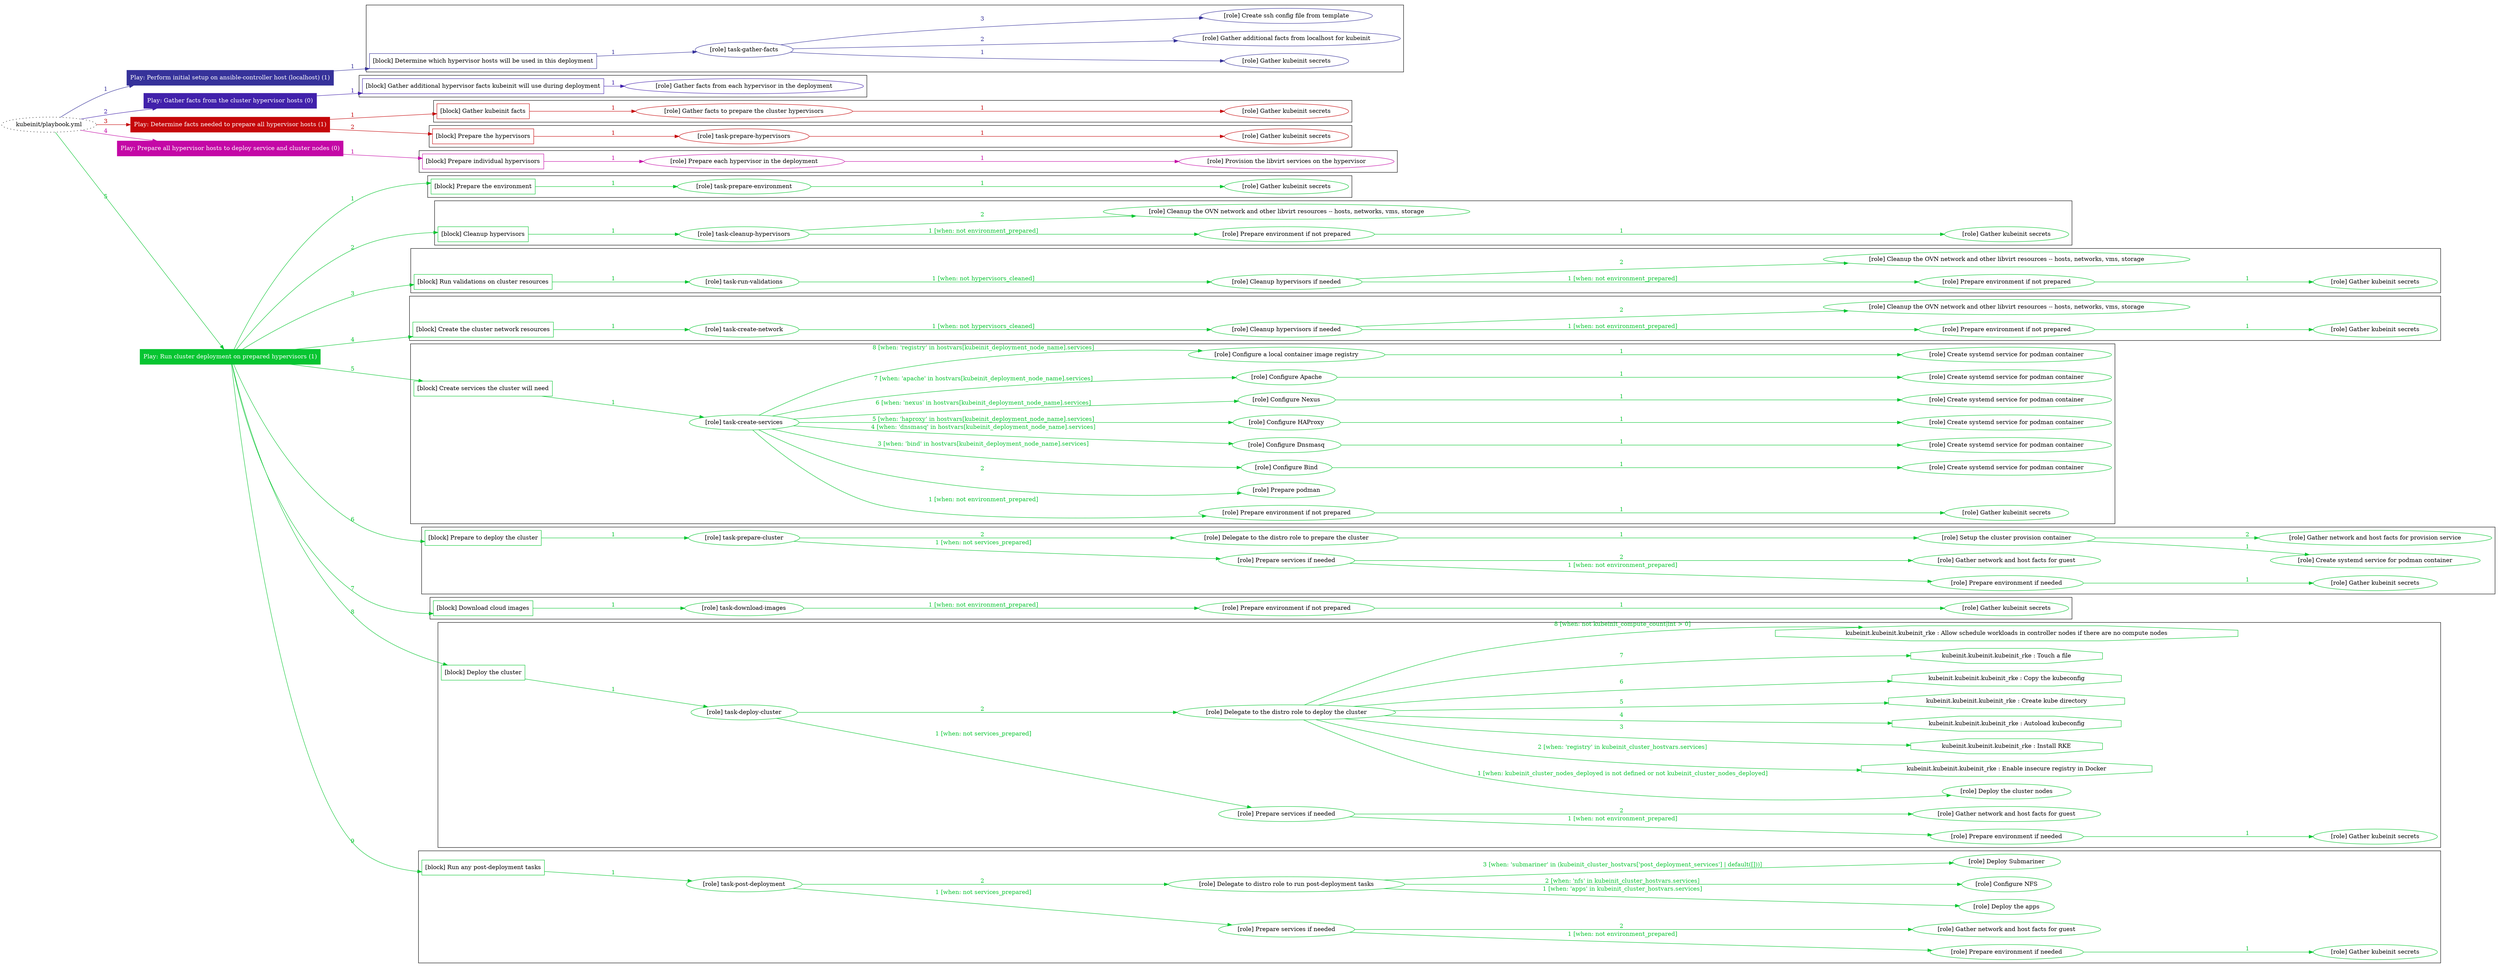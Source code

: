 digraph {
	graph [concentrate=true ordering=in rankdir=LR ratio=fill]
	edge [esep=5 sep=10]
	"kubeinit/playbook.yml" [URL="/home/runner/work/kubeinit/kubeinit/kubeinit/playbook.yml" id=playbook_d7b34efc style=dotted]
	"kubeinit/playbook.yml" -> play_62b95221 [label="1 " color="#36329a" fontcolor="#36329a" id=edge_055a64f5 labeltooltip="1 " tooltip="1 "]
	subgraph "Play: Perform initial setup on ansible-controller host (localhost) (1)" {
		play_62b95221 [label="Play: Perform initial setup on ansible-controller host (localhost) (1)" URL="/home/runner/work/kubeinit/kubeinit/kubeinit/playbook.yml" color="#36329a" fontcolor="#ffffff" id=play_62b95221 shape=box style=filled tooltip=localhost]
		play_62b95221 -> block_c94345d1 [label=1 color="#36329a" fontcolor="#36329a" id=edge_b84bde99 labeltooltip=1 tooltip=1]
		subgraph cluster_block_c94345d1 {
			block_c94345d1 [label="[block] Determine which hypervisor hosts will be used in this deployment" URL="/home/runner/work/kubeinit/kubeinit/kubeinit/playbook.yml" color="#36329a" id=block_c94345d1 labeltooltip="Determine which hypervisor hosts will be used in this deployment" shape=box tooltip="Determine which hypervisor hosts will be used in this deployment"]
			block_c94345d1 -> role_156ed77e [label="1 " color="#36329a" fontcolor="#36329a" id=edge_7e05933b labeltooltip="1 " tooltip="1 "]
			subgraph "task-gather-facts" {
				role_156ed77e [label="[role] task-gather-facts" URL="/home/runner/work/kubeinit/kubeinit/kubeinit/playbook.yml" color="#36329a" id=role_156ed77e tooltip="task-gather-facts"]
				role_156ed77e -> role_2ac537e2 [label="1 " color="#36329a" fontcolor="#36329a" id=edge_406c4bc9 labeltooltip="1 " tooltip="1 "]
				subgraph "Gather kubeinit secrets" {
					role_2ac537e2 [label="[role] Gather kubeinit secrets" URL="/home/runner/.ansible/collections/ansible_collections/kubeinit/kubeinit/roles/kubeinit_prepare/tasks/build_hypervisors_group.yml" color="#36329a" id=role_2ac537e2 tooltip="Gather kubeinit secrets"]
				}
				role_156ed77e -> role_a06b60a1 [label="2 " color="#36329a" fontcolor="#36329a" id=edge_4c4405a7 labeltooltip="2 " tooltip="2 "]
				subgraph "Gather additional facts from localhost for kubeinit" {
					role_a06b60a1 [label="[role] Gather additional facts from localhost for kubeinit" URL="/home/runner/.ansible/collections/ansible_collections/kubeinit/kubeinit/roles/kubeinit_prepare/tasks/build_hypervisors_group.yml" color="#36329a" id=role_a06b60a1 tooltip="Gather additional facts from localhost for kubeinit"]
				}
				role_156ed77e -> role_9958332d [label="3 " color="#36329a" fontcolor="#36329a" id=edge_6066f1bb labeltooltip="3 " tooltip="3 "]
				subgraph "Create ssh config file from template" {
					role_9958332d [label="[role] Create ssh config file from template" URL="/home/runner/.ansible/collections/ansible_collections/kubeinit/kubeinit/roles/kubeinit_prepare/tasks/build_hypervisors_group.yml" color="#36329a" id=role_9958332d tooltip="Create ssh config file from template"]
				}
			}
		}
	}
	"kubeinit/playbook.yml" -> play_1e98ac4d [label="2 " color="#4121ab" fontcolor="#4121ab" id=edge_e9e4dfdb labeltooltip="2 " tooltip="2 "]
	subgraph "Play: Gather facts from the cluster hypervisor hosts (0)" {
		play_1e98ac4d [label="Play: Gather facts from the cluster hypervisor hosts (0)" URL="/home/runner/work/kubeinit/kubeinit/kubeinit/playbook.yml" color="#4121ab" fontcolor="#ffffff" id=play_1e98ac4d shape=box style=filled tooltip="Play: Gather facts from the cluster hypervisor hosts (0)"]
		play_1e98ac4d -> block_d6045c12 [label=1 color="#4121ab" fontcolor="#4121ab" id=edge_39e3367e labeltooltip=1 tooltip=1]
		subgraph cluster_block_d6045c12 {
			block_d6045c12 [label="[block] Gather additional hypervisor facts kubeinit will use during deployment" URL="/home/runner/work/kubeinit/kubeinit/kubeinit/playbook.yml" color="#4121ab" id=block_d6045c12 labeltooltip="Gather additional hypervisor facts kubeinit will use during deployment" shape=box tooltip="Gather additional hypervisor facts kubeinit will use during deployment"]
			block_d6045c12 -> role_f1ad084b [label="1 " color="#4121ab" fontcolor="#4121ab" id=edge_117b5f3f labeltooltip="1 " tooltip="1 "]
			subgraph "Gather facts from each hypervisor in the deployment" {
				role_f1ad084b [label="[role] Gather facts from each hypervisor in the deployment" URL="/home/runner/work/kubeinit/kubeinit/kubeinit/playbook.yml" color="#4121ab" id=role_f1ad084b tooltip="Gather facts from each hypervisor in the deployment"]
			}
		}
	}
	"kubeinit/playbook.yml" -> play_2305583c [label="3 " color="#c5070a" fontcolor="#c5070a" id=edge_25f33ba1 labeltooltip="3 " tooltip="3 "]
	subgraph "Play: Determine facts needed to prepare all hypervisor hosts (1)" {
		play_2305583c [label="Play: Determine facts needed to prepare all hypervisor hosts (1)" URL="/home/runner/work/kubeinit/kubeinit/kubeinit/playbook.yml" color="#c5070a" fontcolor="#ffffff" id=play_2305583c shape=box style=filled tooltip=localhost]
		play_2305583c -> block_cf83b98e [label=1 color="#c5070a" fontcolor="#c5070a" id=edge_63c5a731 labeltooltip=1 tooltip=1]
		subgraph cluster_block_cf83b98e {
			block_cf83b98e [label="[block] Gather kubeinit facts" URL="/home/runner/work/kubeinit/kubeinit/kubeinit/playbook.yml" color="#c5070a" id=block_cf83b98e labeltooltip="Gather kubeinit facts" shape=box tooltip="Gather kubeinit facts"]
			block_cf83b98e -> role_53b5e271 [label="1 " color="#c5070a" fontcolor="#c5070a" id=edge_07112881 labeltooltip="1 " tooltip="1 "]
			subgraph "Gather facts to prepare the cluster hypervisors" {
				role_53b5e271 [label="[role] Gather facts to prepare the cluster hypervisors" URL="/home/runner/work/kubeinit/kubeinit/kubeinit/playbook.yml" color="#c5070a" id=role_53b5e271 tooltip="Gather facts to prepare the cluster hypervisors"]
				role_53b5e271 -> role_ba0c167d [label="1 " color="#c5070a" fontcolor="#c5070a" id=edge_93d05868 labeltooltip="1 " tooltip="1 "]
				subgraph "Gather kubeinit secrets" {
					role_ba0c167d [label="[role] Gather kubeinit secrets" URL="/home/runner/.ansible/collections/ansible_collections/kubeinit/kubeinit/roles/kubeinit_prepare/tasks/gather_kubeinit_facts.yml" color="#c5070a" id=role_ba0c167d tooltip="Gather kubeinit secrets"]
				}
			}
		}
		play_2305583c -> block_19975046 [label=2 color="#c5070a" fontcolor="#c5070a" id=edge_66daa03b labeltooltip=2 tooltip=2]
		subgraph cluster_block_19975046 {
			block_19975046 [label="[block] Prepare the hypervisors" URL="/home/runner/work/kubeinit/kubeinit/kubeinit/playbook.yml" color="#c5070a" id=block_19975046 labeltooltip="Prepare the hypervisors" shape=box tooltip="Prepare the hypervisors"]
			block_19975046 -> role_ba4b08b2 [label="1 " color="#c5070a" fontcolor="#c5070a" id=edge_ee56371f labeltooltip="1 " tooltip="1 "]
			subgraph "task-prepare-hypervisors" {
				role_ba4b08b2 [label="[role] task-prepare-hypervisors" URL="/home/runner/work/kubeinit/kubeinit/kubeinit/playbook.yml" color="#c5070a" id=role_ba4b08b2 tooltip="task-prepare-hypervisors"]
				role_ba4b08b2 -> role_d12d6fb6 [label="1 " color="#c5070a" fontcolor="#c5070a" id=edge_494bf07f labeltooltip="1 " tooltip="1 "]
				subgraph "Gather kubeinit secrets" {
					role_d12d6fb6 [label="[role] Gather kubeinit secrets" URL="/home/runner/.ansible/collections/ansible_collections/kubeinit/kubeinit/roles/kubeinit_prepare/tasks/gather_kubeinit_facts.yml" color="#c5070a" id=role_d12d6fb6 tooltip="Gather kubeinit secrets"]
				}
			}
		}
	}
	"kubeinit/playbook.yml" -> play_85a820a4 [label="4 " color="#c408a6" fontcolor="#c408a6" id=edge_d69db002 labeltooltip="4 " tooltip="4 "]
	subgraph "Play: Prepare all hypervisor hosts to deploy service and cluster nodes (0)" {
		play_85a820a4 [label="Play: Prepare all hypervisor hosts to deploy service and cluster nodes (0)" URL="/home/runner/work/kubeinit/kubeinit/kubeinit/playbook.yml" color="#c408a6" fontcolor="#ffffff" id=play_85a820a4 shape=box style=filled tooltip="Play: Prepare all hypervisor hosts to deploy service and cluster nodes (0)"]
		play_85a820a4 -> block_231c3e1c [label=1 color="#c408a6" fontcolor="#c408a6" id=edge_c31d41d7 labeltooltip=1 tooltip=1]
		subgraph cluster_block_231c3e1c {
			block_231c3e1c [label="[block] Prepare individual hypervisors" URL="/home/runner/work/kubeinit/kubeinit/kubeinit/playbook.yml" color="#c408a6" id=block_231c3e1c labeltooltip="Prepare individual hypervisors" shape=box tooltip="Prepare individual hypervisors"]
			block_231c3e1c -> role_357600d8 [label="1 " color="#c408a6" fontcolor="#c408a6" id=edge_04f31057 labeltooltip="1 " tooltip="1 "]
			subgraph "Prepare each hypervisor in the deployment" {
				role_357600d8 [label="[role] Prepare each hypervisor in the deployment" URL="/home/runner/work/kubeinit/kubeinit/kubeinit/playbook.yml" color="#c408a6" id=role_357600d8 tooltip="Prepare each hypervisor in the deployment"]
				role_357600d8 -> role_bf750093 [label="1 " color="#c408a6" fontcolor="#c408a6" id=edge_259cd7ba labeltooltip="1 " tooltip="1 "]
				subgraph "Provision the libvirt services on the hypervisor" {
					role_bf750093 [label="[role] Provision the libvirt services on the hypervisor" URL="/home/runner/.ansible/collections/ansible_collections/kubeinit/kubeinit/roles/kubeinit_prepare/tasks/prepare_hypervisor.yml" color="#c408a6" id=role_bf750093 tooltip="Provision the libvirt services on the hypervisor"]
				}
			}
		}
	}
	"kubeinit/playbook.yml" -> play_f70f528b [label="5 " color="#07c531" fontcolor="#07c531" id=edge_b9fc6c87 labeltooltip="5 " tooltip="5 "]
	subgraph "Play: Run cluster deployment on prepared hypervisors (1)" {
		play_f70f528b [label="Play: Run cluster deployment on prepared hypervisors (1)" URL="/home/runner/work/kubeinit/kubeinit/kubeinit/playbook.yml" color="#07c531" fontcolor="#ffffff" id=play_f70f528b shape=box style=filled tooltip=localhost]
		play_f70f528b -> block_e1c41cd6 [label=1 color="#07c531" fontcolor="#07c531" id=edge_187a8ca5 labeltooltip=1 tooltip=1]
		subgraph cluster_block_e1c41cd6 {
			block_e1c41cd6 [label="[block] Prepare the environment" URL="/home/runner/work/kubeinit/kubeinit/kubeinit/playbook.yml" color="#07c531" id=block_e1c41cd6 labeltooltip="Prepare the environment" shape=box tooltip="Prepare the environment"]
			block_e1c41cd6 -> role_2969219c [label="1 " color="#07c531" fontcolor="#07c531" id=edge_b12de70c labeltooltip="1 " tooltip="1 "]
			subgraph "task-prepare-environment" {
				role_2969219c [label="[role] task-prepare-environment" URL="/home/runner/work/kubeinit/kubeinit/kubeinit/playbook.yml" color="#07c531" id=role_2969219c tooltip="task-prepare-environment"]
				role_2969219c -> role_70b423a6 [label="1 " color="#07c531" fontcolor="#07c531" id=edge_65f84e5b labeltooltip="1 " tooltip="1 "]
				subgraph "Gather kubeinit secrets" {
					role_70b423a6 [label="[role] Gather kubeinit secrets" URL="/home/runner/.ansible/collections/ansible_collections/kubeinit/kubeinit/roles/kubeinit_prepare/tasks/gather_kubeinit_facts.yml" color="#07c531" id=role_70b423a6 tooltip="Gather kubeinit secrets"]
				}
			}
		}
		play_f70f528b -> block_eb42f9a6 [label=2 color="#07c531" fontcolor="#07c531" id=edge_588f51a0 labeltooltip=2 tooltip=2]
		subgraph cluster_block_eb42f9a6 {
			block_eb42f9a6 [label="[block] Cleanup hypervisors" URL="/home/runner/work/kubeinit/kubeinit/kubeinit/playbook.yml" color="#07c531" id=block_eb42f9a6 labeltooltip="Cleanup hypervisors" shape=box tooltip="Cleanup hypervisors"]
			block_eb42f9a6 -> role_a7c409f7 [label="1 " color="#07c531" fontcolor="#07c531" id=edge_7cbbe915 labeltooltip="1 " tooltip="1 "]
			subgraph "task-cleanup-hypervisors" {
				role_a7c409f7 [label="[role] task-cleanup-hypervisors" URL="/home/runner/work/kubeinit/kubeinit/kubeinit/playbook.yml" color="#07c531" id=role_a7c409f7 tooltip="task-cleanup-hypervisors"]
				role_a7c409f7 -> role_be8bf94c [label="1 [when: not environment_prepared]" color="#07c531" fontcolor="#07c531" id=edge_c8b9544e labeltooltip="1 [when: not environment_prepared]" tooltip="1 [when: not environment_prepared]"]
				subgraph "Prepare environment if not prepared" {
					role_be8bf94c [label="[role] Prepare environment if not prepared" URL="/home/runner/.ansible/collections/ansible_collections/kubeinit/kubeinit/roles/kubeinit_prepare/tasks/cleanup_hypervisors.yml" color="#07c531" id=role_be8bf94c tooltip="Prepare environment if not prepared"]
					role_be8bf94c -> role_6c32dbbc [label="1 " color="#07c531" fontcolor="#07c531" id=edge_c5e578b4 labeltooltip="1 " tooltip="1 "]
					subgraph "Gather kubeinit secrets" {
						role_6c32dbbc [label="[role] Gather kubeinit secrets" URL="/home/runner/.ansible/collections/ansible_collections/kubeinit/kubeinit/roles/kubeinit_prepare/tasks/gather_kubeinit_facts.yml" color="#07c531" id=role_6c32dbbc tooltip="Gather kubeinit secrets"]
					}
				}
				role_a7c409f7 -> role_614b2a28 [label="2 " color="#07c531" fontcolor="#07c531" id=edge_5c59049b labeltooltip="2 " tooltip="2 "]
				subgraph "Cleanup the OVN network and other libvirt resources -- hosts, networks, vms, storage" {
					role_614b2a28 [label="[role] Cleanup the OVN network and other libvirt resources -- hosts, networks, vms, storage" URL="/home/runner/.ansible/collections/ansible_collections/kubeinit/kubeinit/roles/kubeinit_prepare/tasks/cleanup_hypervisors.yml" color="#07c531" id=role_614b2a28 tooltip="Cleanup the OVN network and other libvirt resources -- hosts, networks, vms, storage"]
				}
			}
		}
		play_f70f528b -> block_7259d126 [label=3 color="#07c531" fontcolor="#07c531" id=edge_add018cd labeltooltip=3 tooltip=3]
		subgraph cluster_block_7259d126 {
			block_7259d126 [label="[block] Run validations on cluster resources" URL="/home/runner/work/kubeinit/kubeinit/kubeinit/playbook.yml" color="#07c531" id=block_7259d126 labeltooltip="Run validations on cluster resources" shape=box tooltip="Run validations on cluster resources"]
			block_7259d126 -> role_b1480f5e [label="1 " color="#07c531" fontcolor="#07c531" id=edge_7a658d14 labeltooltip="1 " tooltip="1 "]
			subgraph "task-run-validations" {
				role_b1480f5e [label="[role] task-run-validations" URL="/home/runner/work/kubeinit/kubeinit/kubeinit/playbook.yml" color="#07c531" id=role_b1480f5e tooltip="task-run-validations"]
				role_b1480f5e -> role_ff202ac5 [label="1 [when: not hypervisors_cleaned]" color="#07c531" fontcolor="#07c531" id=edge_ad35fdc0 labeltooltip="1 [when: not hypervisors_cleaned]" tooltip="1 [when: not hypervisors_cleaned]"]
				subgraph "Cleanup hypervisors if needed" {
					role_ff202ac5 [label="[role] Cleanup hypervisors if needed" URL="/home/runner/.ansible/collections/ansible_collections/kubeinit/kubeinit/roles/kubeinit_validations/tasks/main.yml" color="#07c531" id=role_ff202ac5 tooltip="Cleanup hypervisors if needed"]
					role_ff202ac5 -> role_2527ed60 [label="1 [when: not environment_prepared]" color="#07c531" fontcolor="#07c531" id=edge_66de26e0 labeltooltip="1 [when: not environment_prepared]" tooltip="1 [when: not environment_prepared]"]
					subgraph "Prepare environment if not prepared" {
						role_2527ed60 [label="[role] Prepare environment if not prepared" URL="/home/runner/.ansible/collections/ansible_collections/kubeinit/kubeinit/roles/kubeinit_prepare/tasks/cleanup_hypervisors.yml" color="#07c531" id=role_2527ed60 tooltip="Prepare environment if not prepared"]
						role_2527ed60 -> role_b8c4fd03 [label="1 " color="#07c531" fontcolor="#07c531" id=edge_50f65c51 labeltooltip="1 " tooltip="1 "]
						subgraph "Gather kubeinit secrets" {
							role_b8c4fd03 [label="[role] Gather kubeinit secrets" URL="/home/runner/.ansible/collections/ansible_collections/kubeinit/kubeinit/roles/kubeinit_prepare/tasks/gather_kubeinit_facts.yml" color="#07c531" id=role_b8c4fd03 tooltip="Gather kubeinit secrets"]
						}
					}
					role_ff202ac5 -> role_00c5eaa6 [label="2 " color="#07c531" fontcolor="#07c531" id=edge_9243b7a8 labeltooltip="2 " tooltip="2 "]
					subgraph "Cleanup the OVN network and other libvirt resources -- hosts, networks, vms, storage" {
						role_00c5eaa6 [label="[role] Cleanup the OVN network and other libvirt resources -- hosts, networks, vms, storage" URL="/home/runner/.ansible/collections/ansible_collections/kubeinit/kubeinit/roles/kubeinit_prepare/tasks/cleanup_hypervisors.yml" color="#07c531" id=role_00c5eaa6 tooltip="Cleanup the OVN network and other libvirt resources -- hosts, networks, vms, storage"]
					}
				}
			}
		}
		play_f70f528b -> block_3795ff9b [label=4 color="#07c531" fontcolor="#07c531" id=edge_8caaa2e2 labeltooltip=4 tooltip=4]
		subgraph cluster_block_3795ff9b {
			block_3795ff9b [label="[block] Create the cluster network resources" URL="/home/runner/work/kubeinit/kubeinit/kubeinit/playbook.yml" color="#07c531" id=block_3795ff9b labeltooltip="Create the cluster network resources" shape=box tooltip="Create the cluster network resources"]
			block_3795ff9b -> role_b59280c4 [label="1 " color="#07c531" fontcolor="#07c531" id=edge_eb121b02 labeltooltip="1 " tooltip="1 "]
			subgraph "task-create-network" {
				role_b59280c4 [label="[role] task-create-network" URL="/home/runner/work/kubeinit/kubeinit/kubeinit/playbook.yml" color="#07c531" id=role_b59280c4 tooltip="task-create-network"]
				role_b59280c4 -> role_6f16fe8c [label="1 [when: not hypervisors_cleaned]" color="#07c531" fontcolor="#07c531" id=edge_a4d0f220 labeltooltip="1 [when: not hypervisors_cleaned]" tooltip="1 [when: not hypervisors_cleaned]"]
				subgraph "Cleanup hypervisors if needed" {
					role_6f16fe8c [label="[role] Cleanup hypervisors if needed" URL="/home/runner/.ansible/collections/ansible_collections/kubeinit/kubeinit/roles/kubeinit_libvirt/tasks/create_network.yml" color="#07c531" id=role_6f16fe8c tooltip="Cleanup hypervisors if needed"]
					role_6f16fe8c -> role_9ee52c45 [label="1 [when: not environment_prepared]" color="#07c531" fontcolor="#07c531" id=edge_c3e93802 labeltooltip="1 [when: not environment_prepared]" tooltip="1 [when: not environment_prepared]"]
					subgraph "Prepare environment if not prepared" {
						role_9ee52c45 [label="[role] Prepare environment if not prepared" URL="/home/runner/.ansible/collections/ansible_collections/kubeinit/kubeinit/roles/kubeinit_prepare/tasks/cleanup_hypervisors.yml" color="#07c531" id=role_9ee52c45 tooltip="Prepare environment if not prepared"]
						role_9ee52c45 -> role_aa791e0c [label="1 " color="#07c531" fontcolor="#07c531" id=edge_25667f70 labeltooltip="1 " tooltip="1 "]
						subgraph "Gather kubeinit secrets" {
							role_aa791e0c [label="[role] Gather kubeinit secrets" URL="/home/runner/.ansible/collections/ansible_collections/kubeinit/kubeinit/roles/kubeinit_prepare/tasks/gather_kubeinit_facts.yml" color="#07c531" id=role_aa791e0c tooltip="Gather kubeinit secrets"]
						}
					}
					role_6f16fe8c -> role_bb84d7cf [label="2 " color="#07c531" fontcolor="#07c531" id=edge_2e6f08ba labeltooltip="2 " tooltip="2 "]
					subgraph "Cleanup the OVN network and other libvirt resources -- hosts, networks, vms, storage" {
						role_bb84d7cf [label="[role] Cleanup the OVN network and other libvirt resources -- hosts, networks, vms, storage" URL="/home/runner/.ansible/collections/ansible_collections/kubeinit/kubeinit/roles/kubeinit_prepare/tasks/cleanup_hypervisors.yml" color="#07c531" id=role_bb84d7cf tooltip="Cleanup the OVN network and other libvirt resources -- hosts, networks, vms, storage"]
					}
				}
			}
		}
		play_f70f528b -> block_b8224a7a [label=5 color="#07c531" fontcolor="#07c531" id=edge_5b1b5193 labeltooltip=5 tooltip=5]
		subgraph cluster_block_b8224a7a {
			block_b8224a7a [label="[block] Create services the cluster will need" URL="/home/runner/work/kubeinit/kubeinit/kubeinit/playbook.yml" color="#07c531" id=block_b8224a7a labeltooltip="Create services the cluster will need" shape=box tooltip="Create services the cluster will need"]
			block_b8224a7a -> role_ae8cfa2d [label="1 " color="#07c531" fontcolor="#07c531" id=edge_b8eea657 labeltooltip="1 " tooltip="1 "]
			subgraph "task-create-services" {
				role_ae8cfa2d [label="[role] task-create-services" URL="/home/runner/work/kubeinit/kubeinit/kubeinit/playbook.yml" color="#07c531" id=role_ae8cfa2d tooltip="task-create-services"]
				role_ae8cfa2d -> role_a8ebc778 [label="1 [when: not environment_prepared]" color="#07c531" fontcolor="#07c531" id=edge_45eb38f6 labeltooltip="1 [when: not environment_prepared]" tooltip="1 [when: not environment_prepared]"]
				subgraph "Prepare environment if not prepared" {
					role_a8ebc778 [label="[role] Prepare environment if not prepared" URL="/home/runner/.ansible/collections/ansible_collections/kubeinit/kubeinit/roles/kubeinit_services/tasks/main.yml" color="#07c531" id=role_a8ebc778 tooltip="Prepare environment if not prepared"]
					role_a8ebc778 -> role_4179aec8 [label="1 " color="#07c531" fontcolor="#07c531" id=edge_4b1c6000 labeltooltip="1 " tooltip="1 "]
					subgraph "Gather kubeinit secrets" {
						role_4179aec8 [label="[role] Gather kubeinit secrets" URL="/home/runner/.ansible/collections/ansible_collections/kubeinit/kubeinit/roles/kubeinit_prepare/tasks/gather_kubeinit_facts.yml" color="#07c531" id=role_4179aec8 tooltip="Gather kubeinit secrets"]
					}
				}
				role_ae8cfa2d -> role_2a899514 [label="2 " color="#07c531" fontcolor="#07c531" id=edge_852f3b39 labeltooltip="2 " tooltip="2 "]
				subgraph "Prepare podman" {
					role_2a899514 [label="[role] Prepare podman" URL="/home/runner/.ansible/collections/ansible_collections/kubeinit/kubeinit/roles/kubeinit_services/tasks/00_create_service_pod.yml" color="#07c531" id=role_2a899514 tooltip="Prepare podman"]
				}
				role_ae8cfa2d -> role_accc32ca [label="3 [when: 'bind' in hostvars[kubeinit_deployment_node_name].services]" color="#07c531" fontcolor="#07c531" id=edge_512ae2e1 labeltooltip="3 [when: 'bind' in hostvars[kubeinit_deployment_node_name].services]" tooltip="3 [when: 'bind' in hostvars[kubeinit_deployment_node_name].services]"]
				subgraph "Configure Bind" {
					role_accc32ca [label="[role] Configure Bind" URL="/home/runner/.ansible/collections/ansible_collections/kubeinit/kubeinit/roles/kubeinit_services/tasks/start_services_containers.yml" color="#07c531" id=role_accc32ca tooltip="Configure Bind"]
					role_accc32ca -> role_9b286ae8 [label="1 " color="#07c531" fontcolor="#07c531" id=edge_cadf0da5 labeltooltip="1 " tooltip="1 "]
					subgraph "Create systemd service for podman container" {
						role_9b286ae8 [label="[role] Create systemd service for podman container" URL="/home/runner/.ansible/collections/ansible_collections/kubeinit/kubeinit/roles/kubeinit_bind/tasks/main.yml" color="#07c531" id=role_9b286ae8 tooltip="Create systemd service for podman container"]
					}
				}
				role_ae8cfa2d -> role_419fd331 [label="4 [when: 'dnsmasq' in hostvars[kubeinit_deployment_node_name].services]" color="#07c531" fontcolor="#07c531" id=edge_8ff0c570 labeltooltip="4 [when: 'dnsmasq' in hostvars[kubeinit_deployment_node_name].services]" tooltip="4 [when: 'dnsmasq' in hostvars[kubeinit_deployment_node_name].services]"]
				subgraph "Configure Dnsmasq" {
					role_419fd331 [label="[role] Configure Dnsmasq" URL="/home/runner/.ansible/collections/ansible_collections/kubeinit/kubeinit/roles/kubeinit_services/tasks/start_services_containers.yml" color="#07c531" id=role_419fd331 tooltip="Configure Dnsmasq"]
					role_419fd331 -> role_04af1ea7 [label="1 " color="#07c531" fontcolor="#07c531" id=edge_e4e316c2 labeltooltip="1 " tooltip="1 "]
					subgraph "Create systemd service for podman container" {
						role_04af1ea7 [label="[role] Create systemd service for podman container" URL="/home/runner/.ansible/collections/ansible_collections/kubeinit/kubeinit/roles/kubeinit_dnsmasq/tasks/main.yml" color="#07c531" id=role_04af1ea7 tooltip="Create systemd service for podman container"]
					}
				}
				role_ae8cfa2d -> role_35cf622d [label="5 [when: 'haproxy' in hostvars[kubeinit_deployment_node_name].services]" color="#07c531" fontcolor="#07c531" id=edge_eba6585a labeltooltip="5 [when: 'haproxy' in hostvars[kubeinit_deployment_node_name].services]" tooltip="5 [when: 'haproxy' in hostvars[kubeinit_deployment_node_name].services]"]
				subgraph "Configure HAProxy" {
					role_35cf622d [label="[role] Configure HAProxy" URL="/home/runner/.ansible/collections/ansible_collections/kubeinit/kubeinit/roles/kubeinit_services/tasks/start_services_containers.yml" color="#07c531" id=role_35cf622d tooltip="Configure HAProxy"]
					role_35cf622d -> role_04c85fc9 [label="1 " color="#07c531" fontcolor="#07c531" id=edge_4c7035c5 labeltooltip="1 " tooltip="1 "]
					subgraph "Create systemd service for podman container" {
						role_04c85fc9 [label="[role] Create systemd service for podman container" URL="/home/runner/.ansible/collections/ansible_collections/kubeinit/kubeinit/roles/kubeinit_haproxy/tasks/main.yml" color="#07c531" id=role_04c85fc9 tooltip="Create systemd service for podman container"]
					}
				}
				role_ae8cfa2d -> role_e2b86cb8 [label="6 [when: 'nexus' in hostvars[kubeinit_deployment_node_name].services]" color="#07c531" fontcolor="#07c531" id=edge_bdbdd1a9 labeltooltip="6 [when: 'nexus' in hostvars[kubeinit_deployment_node_name].services]" tooltip="6 [when: 'nexus' in hostvars[kubeinit_deployment_node_name].services]"]
				subgraph "Configure Nexus" {
					role_e2b86cb8 [label="[role] Configure Nexus" URL="/home/runner/.ansible/collections/ansible_collections/kubeinit/kubeinit/roles/kubeinit_services/tasks/start_services_containers.yml" color="#07c531" id=role_e2b86cb8 tooltip="Configure Nexus"]
					role_e2b86cb8 -> role_fcef5eb5 [label="1 " color="#07c531" fontcolor="#07c531" id=edge_2918d0af labeltooltip="1 " tooltip="1 "]
					subgraph "Create systemd service for podman container" {
						role_fcef5eb5 [label="[role] Create systemd service for podman container" URL="/home/runner/.ansible/collections/ansible_collections/kubeinit/kubeinit/roles/kubeinit_nexus/tasks/main.yml" color="#07c531" id=role_fcef5eb5 tooltip="Create systemd service for podman container"]
					}
				}
				role_ae8cfa2d -> role_d26ac9aa [label="7 [when: 'apache' in hostvars[kubeinit_deployment_node_name].services]" color="#07c531" fontcolor="#07c531" id=edge_e6256ba8 labeltooltip="7 [when: 'apache' in hostvars[kubeinit_deployment_node_name].services]" tooltip="7 [when: 'apache' in hostvars[kubeinit_deployment_node_name].services]"]
				subgraph "Configure Apache" {
					role_d26ac9aa [label="[role] Configure Apache" URL="/home/runner/.ansible/collections/ansible_collections/kubeinit/kubeinit/roles/kubeinit_services/tasks/start_services_containers.yml" color="#07c531" id=role_d26ac9aa tooltip="Configure Apache"]
					role_d26ac9aa -> role_95ea88b6 [label="1 " color="#07c531" fontcolor="#07c531" id=edge_9a16bc2d labeltooltip="1 " tooltip="1 "]
					subgraph "Create systemd service for podman container" {
						role_95ea88b6 [label="[role] Create systemd service for podman container" URL="/home/runner/.ansible/collections/ansible_collections/kubeinit/kubeinit/roles/kubeinit_apache/tasks/main.yml" color="#07c531" id=role_95ea88b6 tooltip="Create systemd service for podman container"]
					}
				}
				role_ae8cfa2d -> role_204951bc [label="8 [when: 'registry' in hostvars[kubeinit_deployment_node_name].services]" color="#07c531" fontcolor="#07c531" id=edge_cb4262f0 labeltooltip="8 [when: 'registry' in hostvars[kubeinit_deployment_node_name].services]" tooltip="8 [when: 'registry' in hostvars[kubeinit_deployment_node_name].services]"]
				subgraph "Configure a local container image registry" {
					role_204951bc [label="[role] Configure a local container image registry" URL="/home/runner/.ansible/collections/ansible_collections/kubeinit/kubeinit/roles/kubeinit_services/tasks/start_services_containers.yml" color="#07c531" id=role_204951bc tooltip="Configure a local container image registry"]
					role_204951bc -> role_12d7193b [label="1 " color="#07c531" fontcolor="#07c531" id=edge_998b89c9 labeltooltip="1 " tooltip="1 "]
					subgraph "Create systemd service for podman container" {
						role_12d7193b [label="[role] Create systemd service for podman container" URL="/home/runner/.ansible/collections/ansible_collections/kubeinit/kubeinit/roles/kubeinit_registry/tasks/main.yml" color="#07c531" id=role_12d7193b tooltip="Create systemd service for podman container"]
					}
				}
			}
		}
		play_f70f528b -> block_25e2b9b8 [label=6 color="#07c531" fontcolor="#07c531" id=edge_c9d418bc labeltooltip=6 tooltip=6]
		subgraph cluster_block_25e2b9b8 {
			block_25e2b9b8 [label="[block] Prepare to deploy the cluster" URL="/home/runner/work/kubeinit/kubeinit/kubeinit/playbook.yml" color="#07c531" id=block_25e2b9b8 labeltooltip="Prepare to deploy the cluster" shape=box tooltip="Prepare to deploy the cluster"]
			block_25e2b9b8 -> role_94d4af55 [label="1 " color="#07c531" fontcolor="#07c531" id=edge_60f17845 labeltooltip="1 " tooltip="1 "]
			subgraph "task-prepare-cluster" {
				role_94d4af55 [label="[role] task-prepare-cluster" URL="/home/runner/work/kubeinit/kubeinit/kubeinit/playbook.yml" color="#07c531" id=role_94d4af55 tooltip="task-prepare-cluster"]
				role_94d4af55 -> role_fba2738f [label="1 [when: not services_prepared]" color="#07c531" fontcolor="#07c531" id=edge_844ac38e labeltooltip="1 [when: not services_prepared]" tooltip="1 [when: not services_prepared]"]
				subgraph "Prepare services if needed" {
					role_fba2738f [label="[role] Prepare services if needed" URL="/home/runner/.ansible/collections/ansible_collections/kubeinit/kubeinit/roles/kubeinit_prepare/tasks/prepare_cluster.yml" color="#07c531" id=role_fba2738f tooltip="Prepare services if needed"]
					role_fba2738f -> role_c03af453 [label="1 [when: not environment_prepared]" color="#07c531" fontcolor="#07c531" id=edge_5a2e882e labeltooltip="1 [when: not environment_prepared]" tooltip="1 [when: not environment_prepared]"]
					subgraph "Prepare environment if needed" {
						role_c03af453 [label="[role] Prepare environment if needed" URL="/home/runner/.ansible/collections/ansible_collections/kubeinit/kubeinit/roles/kubeinit_services/tasks/prepare_services.yml" color="#07c531" id=role_c03af453 tooltip="Prepare environment if needed"]
						role_c03af453 -> role_572b5c91 [label="1 " color="#07c531" fontcolor="#07c531" id=edge_0b868b68 labeltooltip="1 " tooltip="1 "]
						subgraph "Gather kubeinit secrets" {
							role_572b5c91 [label="[role] Gather kubeinit secrets" URL="/home/runner/.ansible/collections/ansible_collections/kubeinit/kubeinit/roles/kubeinit_prepare/tasks/gather_kubeinit_facts.yml" color="#07c531" id=role_572b5c91 tooltip="Gather kubeinit secrets"]
						}
					}
					role_fba2738f -> role_1fb38ff2 [label="2 " color="#07c531" fontcolor="#07c531" id=edge_b89d9ca4 labeltooltip="2 " tooltip="2 "]
					subgraph "Gather network and host facts for guest" {
						role_1fb38ff2 [label="[role] Gather network and host facts for guest" URL="/home/runner/.ansible/collections/ansible_collections/kubeinit/kubeinit/roles/kubeinit_services/tasks/prepare_services.yml" color="#07c531" id=role_1fb38ff2 tooltip="Gather network and host facts for guest"]
					}
				}
				role_94d4af55 -> role_cdd2ffe3 [label="2 " color="#07c531" fontcolor="#07c531" id=edge_a63d9c32 labeltooltip="2 " tooltip="2 "]
				subgraph "Delegate to the distro role to prepare the cluster" {
					role_cdd2ffe3 [label="[role] Delegate to the distro role to prepare the cluster" URL="/home/runner/.ansible/collections/ansible_collections/kubeinit/kubeinit/roles/kubeinit_prepare/tasks/prepare_cluster.yml" color="#07c531" id=role_cdd2ffe3 tooltip="Delegate to the distro role to prepare the cluster"]
					role_cdd2ffe3 -> role_fe392e65 [label="1 " color="#07c531" fontcolor="#07c531" id=edge_0fbd24b2 labeltooltip="1 " tooltip="1 "]
					subgraph "Setup the cluster provision container" {
						role_fe392e65 [label="[role] Setup the cluster provision container" URL="/home/runner/.ansible/collections/ansible_collections/kubeinit/kubeinit/roles/kubeinit_rke/tasks/prepare_cluster.yml" color="#07c531" id=role_fe392e65 tooltip="Setup the cluster provision container"]
						role_fe392e65 -> role_7b076766 [label="1 " color="#07c531" fontcolor="#07c531" id=edge_771b8496 labeltooltip="1 " tooltip="1 "]
						subgraph "Create systemd service for podman container" {
							role_7b076766 [label="[role] Create systemd service for podman container" URL="/home/runner/.ansible/collections/ansible_collections/kubeinit/kubeinit/roles/kubeinit_services/tasks/create_provision_container.yml" color="#07c531" id=role_7b076766 tooltip="Create systemd service for podman container"]
						}
						role_fe392e65 -> role_3735fdae [label="2 " color="#07c531" fontcolor="#07c531" id=edge_32ecd4ad labeltooltip="2 " tooltip="2 "]
						subgraph "Gather network and host facts for provision service" {
							role_3735fdae [label="[role] Gather network and host facts for provision service" URL="/home/runner/.ansible/collections/ansible_collections/kubeinit/kubeinit/roles/kubeinit_services/tasks/create_provision_container.yml" color="#07c531" id=role_3735fdae tooltip="Gather network and host facts for provision service"]
						}
					}
				}
			}
		}
		play_f70f528b -> block_f584f607 [label=7 color="#07c531" fontcolor="#07c531" id=edge_73c220ea labeltooltip=7 tooltip=7]
		subgraph cluster_block_f584f607 {
			block_f584f607 [label="[block] Download cloud images" URL="/home/runner/work/kubeinit/kubeinit/kubeinit/playbook.yml" color="#07c531" id=block_f584f607 labeltooltip="Download cloud images" shape=box tooltip="Download cloud images"]
			block_f584f607 -> role_f80b241a [label="1 " color="#07c531" fontcolor="#07c531" id=edge_e0ebf73f labeltooltip="1 " tooltip="1 "]
			subgraph "task-download-images" {
				role_f80b241a [label="[role] task-download-images" URL="/home/runner/work/kubeinit/kubeinit/kubeinit/playbook.yml" color="#07c531" id=role_f80b241a tooltip="task-download-images"]
				role_f80b241a -> role_2841fbeb [label="1 [when: not environment_prepared]" color="#07c531" fontcolor="#07c531" id=edge_5278c912 labeltooltip="1 [when: not environment_prepared]" tooltip="1 [when: not environment_prepared]"]
				subgraph "Prepare environment if not prepared" {
					role_2841fbeb [label="[role] Prepare environment if not prepared" URL="/home/runner/.ansible/collections/ansible_collections/kubeinit/kubeinit/roles/kubeinit_libvirt/tasks/download_cloud_images.yml" color="#07c531" id=role_2841fbeb tooltip="Prepare environment if not prepared"]
					role_2841fbeb -> role_cf8c48b7 [label="1 " color="#07c531" fontcolor="#07c531" id=edge_095d8473 labeltooltip="1 " tooltip="1 "]
					subgraph "Gather kubeinit secrets" {
						role_cf8c48b7 [label="[role] Gather kubeinit secrets" URL="/home/runner/.ansible/collections/ansible_collections/kubeinit/kubeinit/roles/kubeinit_prepare/tasks/gather_kubeinit_facts.yml" color="#07c531" id=role_cf8c48b7 tooltip="Gather kubeinit secrets"]
					}
				}
			}
		}
		play_f70f528b -> block_ffd316db [label=8 color="#07c531" fontcolor="#07c531" id=edge_5700bf97 labeltooltip=8 tooltip=8]
		subgraph cluster_block_ffd316db {
			block_ffd316db [label="[block] Deploy the cluster" URL="/home/runner/work/kubeinit/kubeinit/kubeinit/playbook.yml" color="#07c531" id=block_ffd316db labeltooltip="Deploy the cluster" shape=box tooltip="Deploy the cluster"]
			block_ffd316db -> role_2c476941 [label="1 " color="#07c531" fontcolor="#07c531" id=edge_b4be4fd5 labeltooltip="1 " tooltip="1 "]
			subgraph "task-deploy-cluster" {
				role_2c476941 [label="[role] task-deploy-cluster" URL="/home/runner/work/kubeinit/kubeinit/kubeinit/playbook.yml" color="#07c531" id=role_2c476941 tooltip="task-deploy-cluster"]
				role_2c476941 -> role_d6a4352a [label="1 [when: not services_prepared]" color="#07c531" fontcolor="#07c531" id=edge_583d8ddd labeltooltip="1 [when: not services_prepared]" tooltip="1 [when: not services_prepared]"]
				subgraph "Prepare services if needed" {
					role_d6a4352a [label="[role] Prepare services if needed" URL="/home/runner/.ansible/collections/ansible_collections/kubeinit/kubeinit/roles/kubeinit_prepare/tasks/deploy_cluster.yml" color="#07c531" id=role_d6a4352a tooltip="Prepare services if needed"]
					role_d6a4352a -> role_ad1b6272 [label="1 [when: not environment_prepared]" color="#07c531" fontcolor="#07c531" id=edge_8ddc8e2b labeltooltip="1 [when: not environment_prepared]" tooltip="1 [when: not environment_prepared]"]
					subgraph "Prepare environment if needed" {
						role_ad1b6272 [label="[role] Prepare environment if needed" URL="/home/runner/.ansible/collections/ansible_collections/kubeinit/kubeinit/roles/kubeinit_services/tasks/prepare_services.yml" color="#07c531" id=role_ad1b6272 tooltip="Prepare environment if needed"]
						role_ad1b6272 -> role_47358bd4 [label="1 " color="#07c531" fontcolor="#07c531" id=edge_74f06e12 labeltooltip="1 " tooltip="1 "]
						subgraph "Gather kubeinit secrets" {
							role_47358bd4 [label="[role] Gather kubeinit secrets" URL="/home/runner/.ansible/collections/ansible_collections/kubeinit/kubeinit/roles/kubeinit_prepare/tasks/gather_kubeinit_facts.yml" color="#07c531" id=role_47358bd4 tooltip="Gather kubeinit secrets"]
						}
					}
					role_d6a4352a -> role_5dd10f56 [label="2 " color="#07c531" fontcolor="#07c531" id=edge_083c1b55 labeltooltip="2 " tooltip="2 "]
					subgraph "Gather network and host facts for guest" {
						role_5dd10f56 [label="[role] Gather network and host facts for guest" URL="/home/runner/.ansible/collections/ansible_collections/kubeinit/kubeinit/roles/kubeinit_services/tasks/prepare_services.yml" color="#07c531" id=role_5dd10f56 tooltip="Gather network and host facts for guest"]
					}
				}
				role_2c476941 -> role_83b2f6e9 [label="2 " color="#07c531" fontcolor="#07c531" id=edge_a610dbc7 labeltooltip="2 " tooltip="2 "]
				subgraph "Delegate to the distro role to deploy the cluster" {
					role_83b2f6e9 [label="[role] Delegate to the distro role to deploy the cluster" URL="/home/runner/.ansible/collections/ansible_collections/kubeinit/kubeinit/roles/kubeinit_prepare/tasks/deploy_cluster.yml" color="#07c531" id=role_83b2f6e9 tooltip="Delegate to the distro role to deploy the cluster"]
					role_83b2f6e9 -> role_b5e61fb6 [label="1 [when: kubeinit_cluster_nodes_deployed is not defined or not kubeinit_cluster_nodes_deployed]" color="#07c531" fontcolor="#07c531" id=edge_9cf55be2 labeltooltip="1 [when: kubeinit_cluster_nodes_deployed is not defined or not kubeinit_cluster_nodes_deployed]" tooltip="1 [when: kubeinit_cluster_nodes_deployed is not defined or not kubeinit_cluster_nodes_deployed]"]
					subgraph "Deploy the cluster nodes" {
						role_b5e61fb6 [label="[role] Deploy the cluster nodes" URL="/home/runner/.ansible/collections/ansible_collections/kubeinit/kubeinit/roles/kubeinit_rke/tasks/main.yml" color="#07c531" id=role_b5e61fb6 tooltip="Deploy the cluster nodes"]
					}
					task_078aaad8 [label="kubeinit.kubeinit.kubeinit_rke : Enable insecure registry in Docker" URL="/home/runner/.ansible/collections/ansible_collections/kubeinit/kubeinit/roles/kubeinit_rke/tasks/main.yml" color="#07c531" id=task_078aaad8 shape=octagon tooltip="kubeinit.kubeinit.kubeinit_rke : Enable insecure registry in Docker"]
					role_83b2f6e9 -> task_078aaad8 [label="2 [when: 'registry' in kubeinit_cluster_hostvars.services]" color="#07c531" fontcolor="#07c531" id=edge_28a9f4e3 labeltooltip="2 [when: 'registry' in kubeinit_cluster_hostvars.services]" tooltip="2 [when: 'registry' in kubeinit_cluster_hostvars.services]"]
					task_0cf7acd0 [label="kubeinit.kubeinit.kubeinit_rke : Install RKE" URL="/home/runner/.ansible/collections/ansible_collections/kubeinit/kubeinit/roles/kubeinit_rke/tasks/main.yml" color="#07c531" id=task_0cf7acd0 shape=octagon tooltip="kubeinit.kubeinit.kubeinit_rke : Install RKE"]
					role_83b2f6e9 -> task_0cf7acd0 [label="3 " color="#07c531" fontcolor="#07c531" id=edge_3db42844 labeltooltip="3 " tooltip="3 "]
					task_a35a1d46 [label="kubeinit.kubeinit.kubeinit_rke : Autoload kubeconfig" URL="/home/runner/.ansible/collections/ansible_collections/kubeinit/kubeinit/roles/kubeinit_rke/tasks/main.yml" color="#07c531" id=task_a35a1d46 shape=octagon tooltip="kubeinit.kubeinit.kubeinit_rke : Autoload kubeconfig"]
					role_83b2f6e9 -> task_a35a1d46 [label="4 " color="#07c531" fontcolor="#07c531" id=edge_943ff46a labeltooltip="4 " tooltip="4 "]
					task_384a6313 [label="kubeinit.kubeinit.kubeinit_rke : Create kube directory" URL="/home/runner/.ansible/collections/ansible_collections/kubeinit/kubeinit/roles/kubeinit_rke/tasks/main.yml" color="#07c531" id=task_384a6313 shape=octagon tooltip="kubeinit.kubeinit.kubeinit_rke : Create kube directory"]
					role_83b2f6e9 -> task_384a6313 [label="5 " color="#07c531" fontcolor="#07c531" id=edge_aedcf0b6 labeltooltip="5 " tooltip="5 "]
					task_f6d3666c [label="kubeinit.kubeinit.kubeinit_rke : Copy the kubeconfig" URL="/home/runner/.ansible/collections/ansible_collections/kubeinit/kubeinit/roles/kubeinit_rke/tasks/main.yml" color="#07c531" id=task_f6d3666c shape=octagon tooltip="kubeinit.kubeinit.kubeinit_rke : Copy the kubeconfig"]
					role_83b2f6e9 -> task_f6d3666c [label="6 " color="#07c531" fontcolor="#07c531" id=edge_08a4c3f5 labeltooltip="6 " tooltip="6 "]
					task_4ff61b1e [label="kubeinit.kubeinit.kubeinit_rke : Touch a file" URL="/home/runner/.ansible/collections/ansible_collections/kubeinit/kubeinit/roles/kubeinit_rke/tasks/main.yml" color="#07c531" id=task_4ff61b1e shape=octagon tooltip="kubeinit.kubeinit.kubeinit_rke : Touch a file"]
					role_83b2f6e9 -> task_4ff61b1e [label="7 " color="#07c531" fontcolor="#07c531" id=edge_01c3b726 labeltooltip="7 " tooltip="7 "]
					task_ae5d30f5 [label="kubeinit.kubeinit.kubeinit_rke : Allow schedule workloads in controller nodes if there are no compute nodes" URL="/home/runner/.ansible/collections/ansible_collections/kubeinit/kubeinit/roles/kubeinit_rke/tasks/main.yml" color="#07c531" id=task_ae5d30f5 shape=octagon tooltip="kubeinit.kubeinit.kubeinit_rke : Allow schedule workloads in controller nodes if there are no compute nodes"]
					role_83b2f6e9 -> task_ae5d30f5 [label="8 [when: not kubeinit_compute_count|int > 0]" color="#07c531" fontcolor="#07c531" id=edge_c334870a labeltooltip="8 [when: not kubeinit_compute_count|int > 0]" tooltip="8 [when: not kubeinit_compute_count|int > 0]"]
				}
			}
		}
		play_f70f528b -> block_3870c4f1 [label=9 color="#07c531" fontcolor="#07c531" id=edge_2f20ce84 labeltooltip=9 tooltip=9]
		subgraph cluster_block_3870c4f1 {
			block_3870c4f1 [label="[block] Run any post-deployment tasks" URL="/home/runner/work/kubeinit/kubeinit/kubeinit/playbook.yml" color="#07c531" id=block_3870c4f1 labeltooltip="Run any post-deployment tasks" shape=box tooltip="Run any post-deployment tasks"]
			block_3870c4f1 -> role_a7217ac7 [label="1 " color="#07c531" fontcolor="#07c531" id=edge_2543f9ac labeltooltip="1 " tooltip="1 "]
			subgraph "task-post-deployment" {
				role_a7217ac7 [label="[role] task-post-deployment" URL="/home/runner/work/kubeinit/kubeinit/kubeinit/playbook.yml" color="#07c531" id=role_a7217ac7 tooltip="task-post-deployment"]
				role_a7217ac7 -> role_dbc30f1a [label="1 [when: not services_prepared]" color="#07c531" fontcolor="#07c531" id=edge_199eae3f labeltooltip="1 [when: not services_prepared]" tooltip="1 [when: not services_prepared]"]
				subgraph "Prepare services if needed" {
					role_dbc30f1a [label="[role] Prepare services if needed" URL="/home/runner/.ansible/collections/ansible_collections/kubeinit/kubeinit/roles/kubeinit_prepare/tasks/post_deployment.yml" color="#07c531" id=role_dbc30f1a tooltip="Prepare services if needed"]
					role_dbc30f1a -> role_de78cc0d [label="1 [when: not environment_prepared]" color="#07c531" fontcolor="#07c531" id=edge_f0c58841 labeltooltip="1 [when: not environment_prepared]" tooltip="1 [when: not environment_prepared]"]
					subgraph "Prepare environment if needed" {
						role_de78cc0d [label="[role] Prepare environment if needed" URL="/home/runner/.ansible/collections/ansible_collections/kubeinit/kubeinit/roles/kubeinit_services/tasks/prepare_services.yml" color="#07c531" id=role_de78cc0d tooltip="Prepare environment if needed"]
						role_de78cc0d -> role_d7ac2f6a [label="1 " color="#07c531" fontcolor="#07c531" id=edge_eaeb984d labeltooltip="1 " tooltip="1 "]
						subgraph "Gather kubeinit secrets" {
							role_d7ac2f6a [label="[role] Gather kubeinit secrets" URL="/home/runner/.ansible/collections/ansible_collections/kubeinit/kubeinit/roles/kubeinit_prepare/tasks/gather_kubeinit_facts.yml" color="#07c531" id=role_d7ac2f6a tooltip="Gather kubeinit secrets"]
						}
					}
					role_dbc30f1a -> role_03b0123f [label="2 " color="#07c531" fontcolor="#07c531" id=edge_0cee99cc labeltooltip="2 " tooltip="2 "]
					subgraph "Gather network and host facts for guest" {
						role_03b0123f [label="[role] Gather network and host facts for guest" URL="/home/runner/.ansible/collections/ansible_collections/kubeinit/kubeinit/roles/kubeinit_services/tasks/prepare_services.yml" color="#07c531" id=role_03b0123f tooltip="Gather network and host facts for guest"]
					}
				}
				role_a7217ac7 -> role_9238782f [label="2 " color="#07c531" fontcolor="#07c531" id=edge_35f3c60f labeltooltip="2 " tooltip="2 "]
				subgraph "Delegate to distro role to run post-deployment tasks" {
					role_9238782f [label="[role] Delegate to distro role to run post-deployment tasks" URL="/home/runner/.ansible/collections/ansible_collections/kubeinit/kubeinit/roles/kubeinit_prepare/tasks/post_deployment.yml" color="#07c531" id=role_9238782f tooltip="Delegate to distro role to run post-deployment tasks"]
					role_9238782f -> role_a3e81e91 [label="1 [when: 'apps' in kubeinit_cluster_hostvars.services]" color="#07c531" fontcolor="#07c531" id=edge_76f84d61 labeltooltip="1 [when: 'apps' in kubeinit_cluster_hostvars.services]" tooltip="1 [when: 'apps' in kubeinit_cluster_hostvars.services]"]
					subgraph "Deploy the apps" {
						role_a3e81e91 [label="[role] Deploy the apps" URL="/home/runner/.ansible/collections/ansible_collections/kubeinit/kubeinit/roles/kubeinit_rke/tasks/post_deployment_tasks.yml" color="#07c531" id=role_a3e81e91 tooltip="Deploy the apps"]
					}
					role_9238782f -> role_3eee349f [label="2 [when: 'nfs' in kubeinit_cluster_hostvars.services]" color="#07c531" fontcolor="#07c531" id=edge_ba6c40c3 labeltooltip="2 [when: 'nfs' in kubeinit_cluster_hostvars.services]" tooltip="2 [when: 'nfs' in kubeinit_cluster_hostvars.services]"]
					subgraph "Configure NFS" {
						role_3eee349f [label="[role] Configure NFS" URL="/home/runner/.ansible/collections/ansible_collections/kubeinit/kubeinit/roles/kubeinit_rke/tasks/post_deployment_tasks.yml" color="#07c531" id=role_3eee349f tooltip="Configure NFS"]
					}
					role_9238782f -> role_f55a6fb6 [label="3 [when: 'submariner' in (kubeinit_cluster_hostvars['post_deployment_services'] | default([]))]" color="#07c531" fontcolor="#07c531" id=edge_b3138468 labeltooltip="3 [when: 'submariner' in (kubeinit_cluster_hostvars['post_deployment_services'] | default([]))]" tooltip="3 [when: 'submariner' in (kubeinit_cluster_hostvars['post_deployment_services'] | default([]))]"]
					subgraph "Deploy Submariner" {
						role_f55a6fb6 [label="[role] Deploy Submariner" URL="/home/runner/.ansible/collections/ansible_collections/kubeinit/kubeinit/roles/kubeinit_rke/tasks/post_deployment_tasks.yml" color="#07c531" id=role_f55a6fb6 tooltip="Deploy Submariner"]
					}
				}
			}
		}
	}
}
